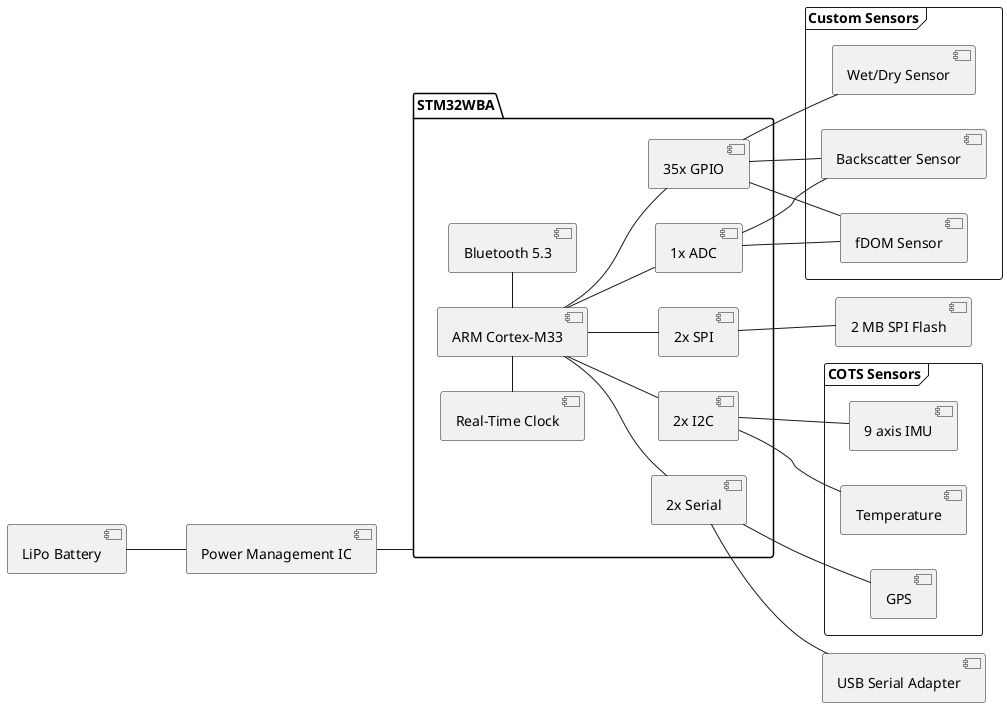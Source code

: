 @startuml Smartfin v3 System Diagram
left to right direction

package "STM32WBA" {
    [ARM Cortex-M33] as cpu
    [Bluetooth 5.3] as ble
    [Real-Time Clock] as rtc
    [35x GPIO] as gpio_bank
    [2x SPI] as spi_bank
    [2x I2C] as i2c_bank
    [2x Serial] as serial_bank
    [1x ADC] as adc_bank
    cpu -- gpio_bank
    cpu -- spi_bank
    cpu -- i2c_bank
    cpu -- serial_bank
    cpu -- adc_bank
    cpu - ble
    rtc - cpu
}

frame "COTS Sensors" {
    [9 axis IMU] as imu
    [Temperature] as temp
    [GPS] as gps
}
frame "Custom Sensors" {
    [Wet/Dry Sensor] as wd_sensor
    [Backscatter Sensor] as optics1
    [fDOM Sensor] as optics2
}
[2 MB SPI Flash] as spi_flash
[Power Management IC] as pmic
[LiPo Battery] as battery
[USB Serial Adapter] as usb_serial

i2c_bank -- imu
i2c_bank -- temp
gpio_bank -- wd_sensor
serial_bank -- gps
gpio_bank -- optics1
gpio_bank -- optics2
adc_bank -- optics1
adc_bank -- optics2
spi_bank -- spi_flash
battery -- pmic
pmic -- "STM32WBA"
serial_bank -- usb_serial
@enduml

@startuml Smartfin v3 High Level Diagram
left to right direction

[MCU] as cpu

frame "Custom Sensors" {
    [Wet/Dry Sensor] as wd_sensor
    [Backscatter Sensor] as optics1
    [fDOM Sensor] as optics2
}
frame "COTS Sensors" {
    [9 axis IMU] as imu
    [Temperature] as temp
    [GPS] as gps
}
[2 MB SPI Flash] as spi_flash
[Power Management IC] as pmic
[LiPo Battery] as battery
[USB Interface] as usb_serial

cpu -- spi_flash
battery -- pmic
pmic -- cpu
cpu -- usb_serial
' cpu -- wd_sensor
' cpu -- optics1
' cpu -- optics2
cpu -- "Custom Sensors"
' cpu -- imu
' cpu -- temp
' cpu -- gps
cpu -- "COTS Sensors"
@enduml